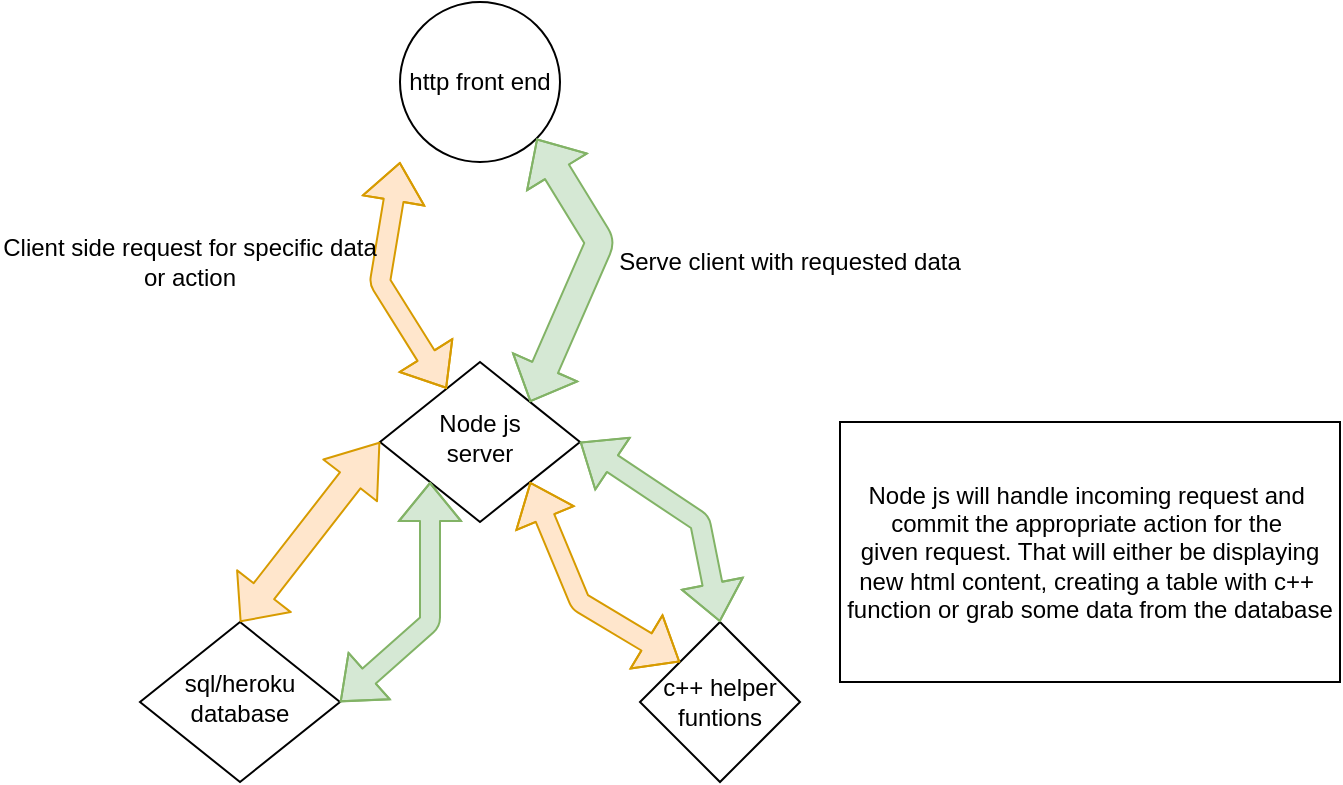 <mxfile version="13.8.0" type="device"><diagram id="C5RBs43oDa-KdzZeNtuy" name="Page-1"><mxGraphModel dx="1865" dy="523" grid="1" gridSize="10" guides="1" tooltips="1" connect="1" arrows="1" fold="1" page="1" pageScale="1" pageWidth="827" pageHeight="1169" math="0" shadow="0"><root><mxCell id="WIyWlLk6GJQsqaUBKTNV-0"/><mxCell id="WIyWlLk6GJQsqaUBKTNV-1" parent="WIyWlLk6GJQsqaUBKTNV-0"/><mxCell id="WIyWlLk6GJQsqaUBKTNV-6" value="Node js&lt;br&gt;server" style="rhombus;whiteSpace=wrap;html=1;shadow=0;fontFamily=Helvetica;fontSize=12;align=center;strokeWidth=1;spacing=6;spacingTop=-4;" parent="WIyWlLk6GJQsqaUBKTNV-1" vertex="1"><mxGeometry x="150" y="220" width="100" height="80" as="geometry"/></mxCell><mxCell id="WIyWlLk6GJQsqaUBKTNV-10" value="sql/heroku&lt;br&gt;database" style="rhombus;whiteSpace=wrap;html=1;shadow=0;fontFamily=Helvetica;fontSize=12;align=center;strokeWidth=1;spacing=6;spacingTop=-4;" parent="WIyWlLk6GJQsqaUBKTNV-1" vertex="1"><mxGeometry x="30" y="350" width="100" height="80" as="geometry"/></mxCell><mxCell id="Bvg8hCyJR5QBX_p0Lfyi-0" value="" style="shape=flexArrow;endArrow=classic;startArrow=classic;html=1;entryX=0;entryY=1;entryDx=0;entryDy=0;fillColor=#ffe6cc;strokeColor=#d79b00;" edge="1" parent="WIyWlLk6GJQsqaUBKTNV-1" source="WIyWlLk6GJQsqaUBKTNV-6"><mxGeometry width="50" height="50" relative="1" as="geometry"><mxPoint x="140" y="230" as="sourcePoint"/><mxPoint x="160" y="120" as="targetPoint"/><Array as="points"><mxPoint x="150" y="180"/></Array></mxGeometry></mxCell><mxCell id="Bvg8hCyJR5QBX_p0Lfyi-2" value="http front end" style="ellipse;whiteSpace=wrap;html=1;aspect=fixed;" vertex="1" parent="WIyWlLk6GJQsqaUBKTNV-1"><mxGeometry x="160" y="40" width="80" height="80" as="geometry"/></mxCell><mxCell id="Bvg8hCyJR5QBX_p0Lfyi-3" value="" style="shape=flexArrow;endArrow=classic;startArrow=classic;html=1;width=14;startSize=5.79;exitX=1;exitY=0;exitDx=0;exitDy=0;entryX=1;entryY=1;entryDx=0;entryDy=0;fillColor=#d5e8d4;strokeColor=#82b366;" edge="1" parent="WIyWlLk6GJQsqaUBKTNV-1" source="WIyWlLk6GJQsqaUBKTNV-6" target="Bvg8hCyJR5QBX_p0Lfyi-2"><mxGeometry width="50" height="50" relative="1" as="geometry"><mxPoint x="250" y="180" as="sourcePoint"/><mxPoint x="300" y="130" as="targetPoint"/><Array as="points"><mxPoint x="260" y="160"/></Array></mxGeometry></mxCell><mxCell id="Bvg8hCyJR5QBX_p0Lfyi-5" value="Serve client with requested data" style="text;html=1;strokeColor=none;fillColor=none;align=center;verticalAlign=middle;whiteSpace=wrap;rounded=0;" vertex="1" parent="WIyWlLk6GJQsqaUBKTNV-1"><mxGeometry x="240" y="160" width="230" height="20" as="geometry"/></mxCell><mxCell id="Bvg8hCyJR5QBX_p0Lfyi-9" value="Client side request for specific data or action" style="text;html=1;strokeColor=none;fillColor=none;align=center;verticalAlign=middle;whiteSpace=wrap;rounded=0;" vertex="1" parent="WIyWlLk6GJQsqaUBKTNV-1"><mxGeometry x="-40" y="160" width="190" height="20" as="geometry"/></mxCell><mxCell id="Bvg8hCyJR5QBX_p0Lfyi-10" value="c++ helper funtions" style="rhombus;whiteSpace=wrap;html=1;" vertex="1" parent="WIyWlLk6GJQsqaUBKTNV-1"><mxGeometry x="280" y="350" width="80" height="80" as="geometry"/></mxCell><mxCell id="Bvg8hCyJR5QBX_p0Lfyi-11" value="" style="shape=flexArrow;endArrow=classic;startArrow=classic;html=1;width=13;endSize=7.59;entryX=0;entryY=0.5;entryDx=0;entryDy=0;exitX=0.5;exitY=0;exitDx=0;exitDy=0;fillColor=#ffe6cc;strokeColor=#d79b00;" edge="1" parent="WIyWlLk6GJQsqaUBKTNV-1" source="WIyWlLk6GJQsqaUBKTNV-10" target="WIyWlLk6GJQsqaUBKTNV-6"><mxGeometry width="50" height="50" relative="1" as="geometry"><mxPoint x="90" y="320" as="sourcePoint"/><mxPoint x="140" y="270" as="targetPoint"/></mxGeometry></mxCell><mxCell id="Bvg8hCyJR5QBX_p0Lfyi-12" value="" style="shape=flexArrow;endArrow=classic;startArrow=classic;html=1;entryX=0;entryY=1;entryDx=0;entryDy=0;exitX=1;exitY=0.5;exitDx=0;exitDy=0;fillColor=#d5e8d4;strokeColor=#82b366;" edge="1" parent="WIyWlLk6GJQsqaUBKTNV-1" source="WIyWlLk6GJQsqaUBKTNV-10" target="WIyWlLk6GJQsqaUBKTNV-6"><mxGeometry width="50" height="50" relative="1" as="geometry"><mxPoint x="140" y="390" as="sourcePoint"/><mxPoint x="190" y="340" as="targetPoint"/><Array as="points"><mxPoint x="175" y="350"/></Array></mxGeometry></mxCell><mxCell id="Bvg8hCyJR5QBX_p0Lfyi-14" value="" style="shape=flexArrow;endArrow=classic;startArrow=classic;html=1;entryX=1;entryY=0.5;entryDx=0;entryDy=0;exitX=0.5;exitY=0;exitDx=0;exitDy=0;fillColor=#d5e8d4;strokeColor=#82b366;" edge="1" parent="WIyWlLk6GJQsqaUBKTNV-1" source="Bvg8hCyJR5QBX_p0Lfyi-10" target="WIyWlLk6GJQsqaUBKTNV-6"><mxGeometry width="50" height="50" relative="1" as="geometry"><mxPoint x="330" y="310" as="sourcePoint"/><mxPoint x="380" y="260" as="targetPoint"/><Array as="points"><mxPoint x="310" y="300"/></Array></mxGeometry></mxCell><mxCell id="Bvg8hCyJR5QBX_p0Lfyi-15" value="" style="shape=flexArrow;endArrow=classic;startArrow=classic;html=1;entryX=1;entryY=1;entryDx=0;entryDy=0;exitX=0;exitY=0;exitDx=0;exitDy=0;fillColor=#ffe6cc;strokeColor=#d79b00;" edge="1" parent="WIyWlLk6GJQsqaUBKTNV-1" source="Bvg8hCyJR5QBX_p0Lfyi-10" target="WIyWlLk6GJQsqaUBKTNV-6"><mxGeometry width="50" height="50" relative="1" as="geometry"><mxPoint x="210" y="380" as="sourcePoint"/><mxPoint x="260" y="330" as="targetPoint"/><Array as="points"><mxPoint x="250" y="340"/></Array></mxGeometry></mxCell><mxCell id="Bvg8hCyJR5QBX_p0Lfyi-16" value="Node js will handle incoming request and&amp;nbsp;&lt;br&gt;commit the appropriate action for the&amp;nbsp;&lt;br&gt;given request. That will either be displaying&lt;br&gt;new html content, creating a table with c++&amp;nbsp;&lt;br&gt;function or grab some data from the database&lt;br&gt;" style="whiteSpace=wrap;html=1;" vertex="1" parent="WIyWlLk6GJQsqaUBKTNV-1"><mxGeometry x="380" y="250" width="250" height="130" as="geometry"/></mxCell></root></mxGraphModel></diagram></mxfile>